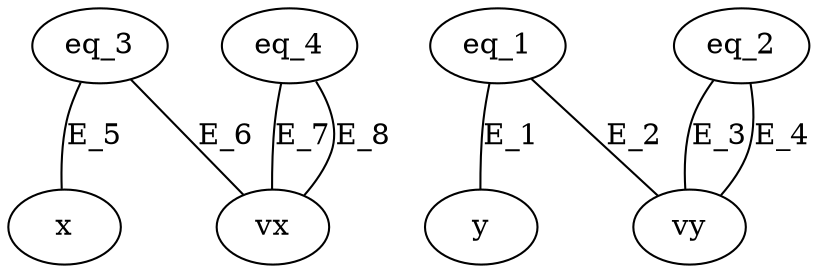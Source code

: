 digraph G{
    ratio="fill"
    node[shape="ellipse"]
    x [label="x"]
    vx [label="vx"]
    y [label="y"]
    vy [label="vy"]
    eq_1 [label="eq_1"]
    eq_2 [label="eq_2"]
    eq_3 [label="eq_3"]
    eq_4 [label="eq_4"]
    
eq_1 -> y [label="E_1", arrowhead="none"]
    eq_1 -> vy [label="E_2", arrowhead="none"]
    eq_2 -> vy [label="E_3", arrowhead="none"]
    eq_2 -> vy [label="E_4", arrowhead="none"]
    eq_3 -> x [label="E_5", arrowhead="none"]
    eq_3 -> vx [label="E_6", arrowhead="none"]
    eq_4 -> vx [label="E_7", arrowhead="none"]
    eq_4 -> vx [label="E_8", arrowhead="none"]
    
}
